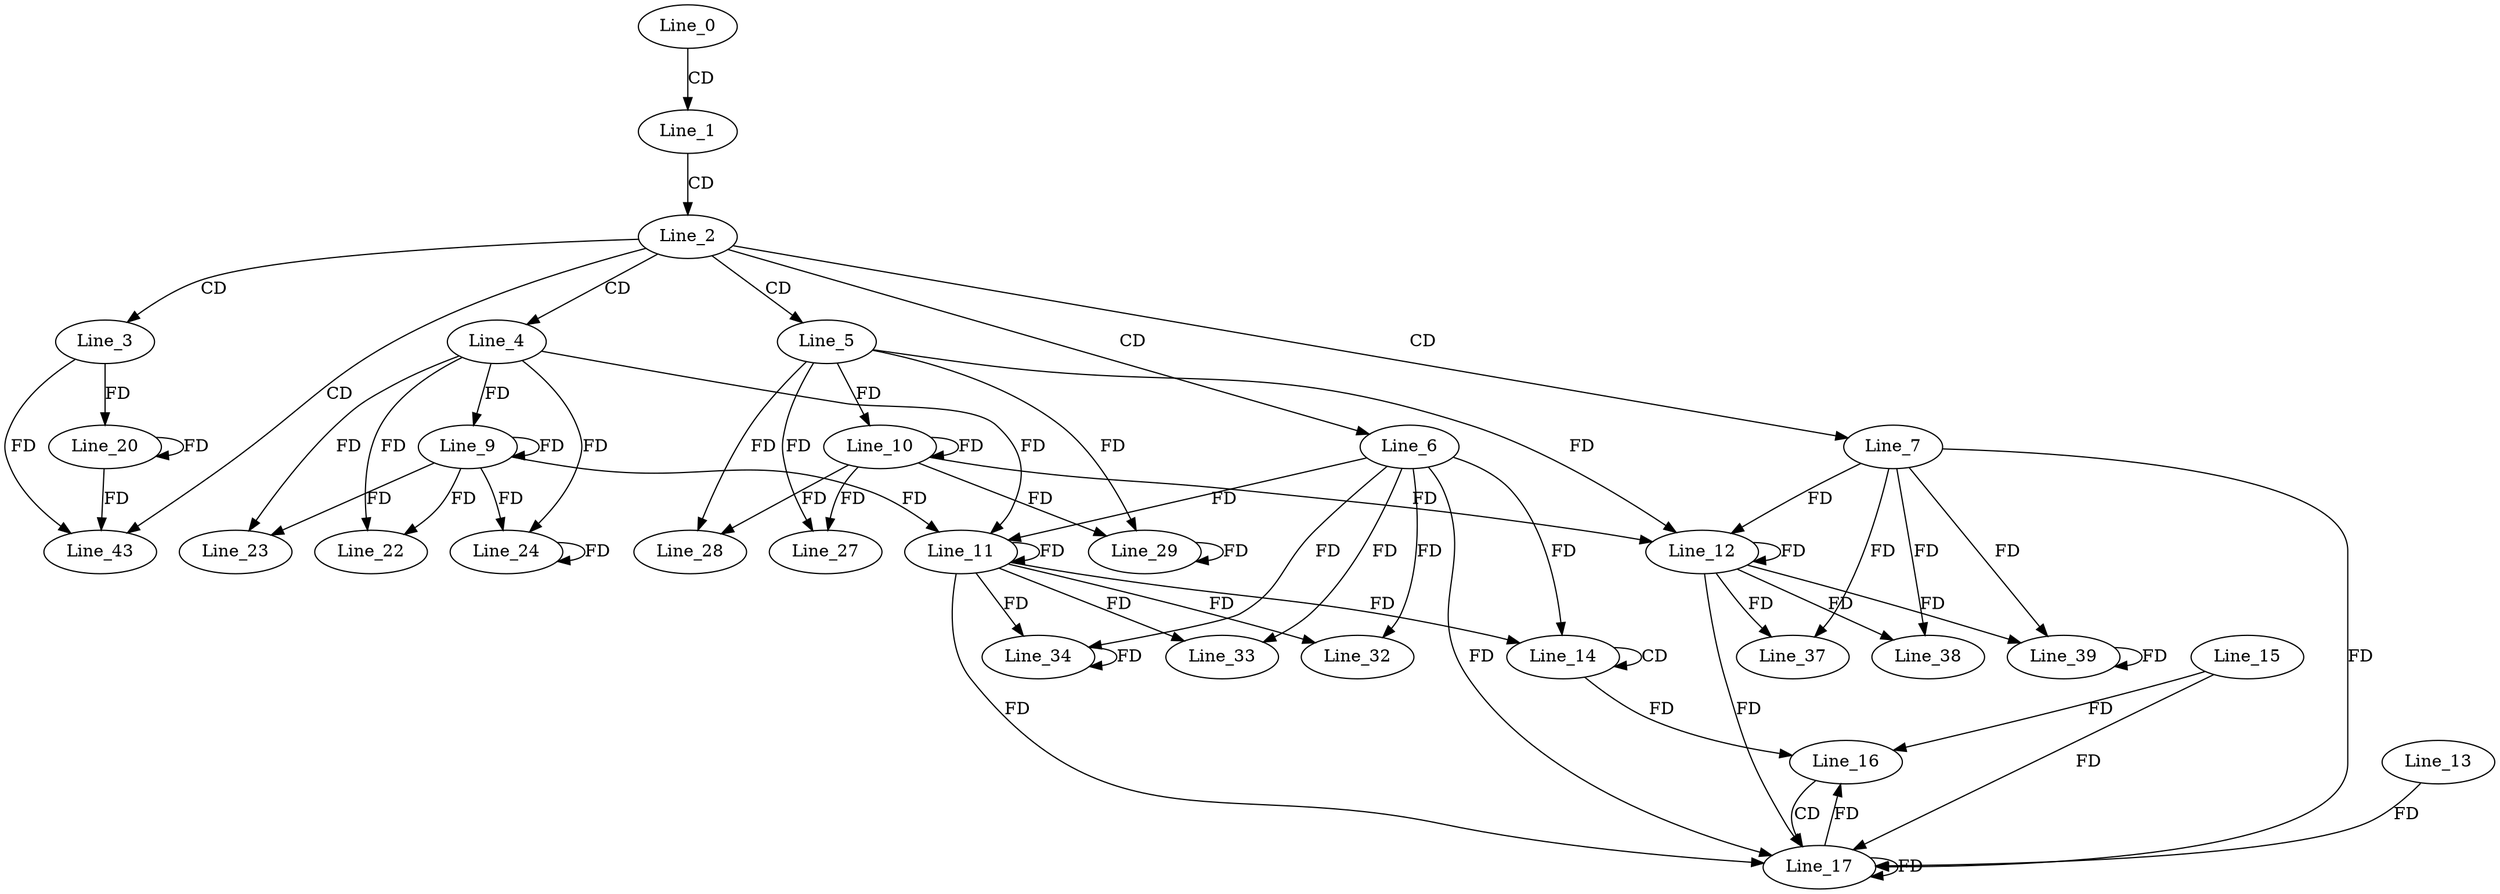 digraph G {
  Line_0;
  Line_1;
  Line_2;
  Line_3;
  Line_4;
  Line_5;
  Line_6;
  Line_7;
  Line_9;
  Line_10;
  Line_11;
  Line_11;
  Line_12;
  Line_12;
  Line_14;
  Line_14;
  Line_15;
  Line_16;
  Line_17;
  Line_17;
  Line_13;
  Line_20;
  Line_22;
  Line_23;
  Line_24;
  Line_27;
  Line_28;
  Line_29;
  Line_32;
  Line_33;
  Line_34;
  Line_37;
  Line_38;
  Line_39;
  Line_43;
  Line_0 -> Line_1 [ label="CD" ];
  Line_1 -> Line_2 [ label="CD" ];
  Line_2 -> Line_3 [ label="CD" ];
  Line_2 -> Line_4 [ label="CD" ];
  Line_2 -> Line_5 [ label="CD" ];
  Line_2 -> Line_6 [ label="CD" ];
  Line_2 -> Line_7 [ label="CD" ];
  Line_4 -> Line_9 [ label="FD" ];
  Line_9 -> Line_9 [ label="FD" ];
  Line_5 -> Line_10 [ label="FD" ];
  Line_10 -> Line_10 [ label="FD" ];
  Line_6 -> Line_11 [ label="FD" ];
  Line_11 -> Line_11 [ label="FD" ];
  Line_4 -> Line_11 [ label="FD" ];
  Line_9 -> Line_11 [ label="FD" ];
  Line_7 -> Line_12 [ label="FD" ];
  Line_12 -> Line_12 [ label="FD" ];
  Line_5 -> Line_12 [ label="FD" ];
  Line_10 -> Line_12 [ label="FD" ];
  Line_14 -> Line_14 [ label="CD" ];
  Line_6 -> Line_14 [ label="FD" ];
  Line_11 -> Line_14 [ label="FD" ];
  Line_15 -> Line_16 [ label="FD" ];
  Line_14 -> Line_16 [ label="FD" ];
  Line_16 -> Line_17 [ label="CD" ];
  Line_17 -> Line_17 [ label="FD" ];
  Line_15 -> Line_17 [ label="FD" ];
  Line_6 -> Line_17 [ label="FD" ];
  Line_11 -> Line_17 [ label="FD" ];
  Line_13 -> Line_17 [ label="FD" ];
  Line_7 -> Line_17 [ label="FD" ];
  Line_12 -> Line_17 [ label="FD" ];
  Line_3 -> Line_20 [ label="FD" ];
  Line_20 -> Line_20 [ label="FD" ];
  Line_4 -> Line_22 [ label="FD" ];
  Line_9 -> Line_22 [ label="FD" ];
  Line_4 -> Line_23 [ label="FD" ];
  Line_9 -> Line_23 [ label="FD" ];
  Line_4 -> Line_24 [ label="FD" ];
  Line_9 -> Line_24 [ label="FD" ];
  Line_24 -> Line_24 [ label="FD" ];
  Line_5 -> Line_27 [ label="FD" ];
  Line_10 -> Line_27 [ label="FD" ];
  Line_5 -> Line_28 [ label="FD" ];
  Line_10 -> Line_28 [ label="FD" ];
  Line_5 -> Line_29 [ label="FD" ];
  Line_10 -> Line_29 [ label="FD" ];
  Line_29 -> Line_29 [ label="FD" ];
  Line_6 -> Line_32 [ label="FD" ];
  Line_11 -> Line_32 [ label="FD" ];
  Line_6 -> Line_33 [ label="FD" ];
  Line_11 -> Line_33 [ label="FD" ];
  Line_6 -> Line_34 [ label="FD" ];
  Line_11 -> Line_34 [ label="FD" ];
  Line_34 -> Line_34 [ label="FD" ];
  Line_7 -> Line_37 [ label="FD" ];
  Line_12 -> Line_37 [ label="FD" ];
  Line_7 -> Line_38 [ label="FD" ];
  Line_12 -> Line_38 [ label="FD" ];
  Line_7 -> Line_39 [ label="FD" ];
  Line_12 -> Line_39 [ label="FD" ];
  Line_39 -> Line_39 [ label="FD" ];
  Line_2 -> Line_43 [ label="CD" ];
  Line_3 -> Line_43 [ label="FD" ];
  Line_20 -> Line_43 [ label="FD" ];
  Line_17 -> Line_16 [ label="FD" ];
}
